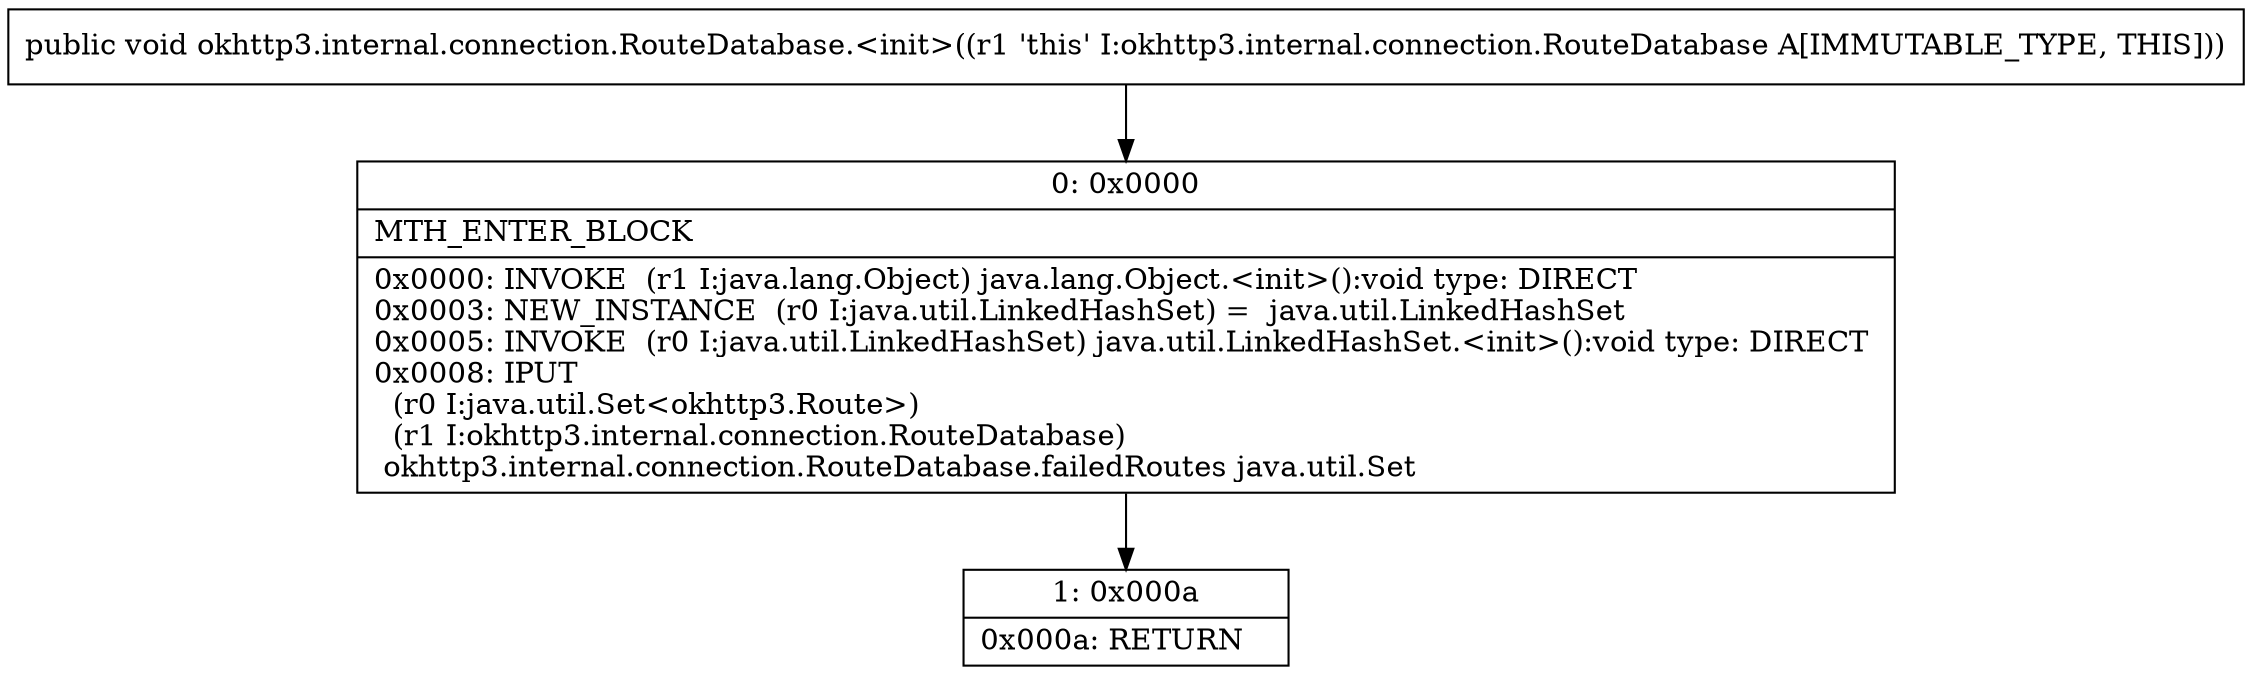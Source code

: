 digraph "CFG forokhttp3.internal.connection.RouteDatabase.\<init\>()V" {
Node_0 [shape=record,label="{0\:\ 0x0000|MTH_ENTER_BLOCK\l|0x0000: INVOKE  (r1 I:java.lang.Object) java.lang.Object.\<init\>():void type: DIRECT \l0x0003: NEW_INSTANCE  (r0 I:java.util.LinkedHashSet) =  java.util.LinkedHashSet \l0x0005: INVOKE  (r0 I:java.util.LinkedHashSet) java.util.LinkedHashSet.\<init\>():void type: DIRECT \l0x0008: IPUT  \l  (r0 I:java.util.Set\<okhttp3.Route\>)\l  (r1 I:okhttp3.internal.connection.RouteDatabase)\l okhttp3.internal.connection.RouteDatabase.failedRoutes java.util.Set \l}"];
Node_1 [shape=record,label="{1\:\ 0x000a|0x000a: RETURN   \l}"];
MethodNode[shape=record,label="{public void okhttp3.internal.connection.RouteDatabase.\<init\>((r1 'this' I:okhttp3.internal.connection.RouteDatabase A[IMMUTABLE_TYPE, THIS])) }"];
MethodNode -> Node_0;
Node_0 -> Node_1;
}

